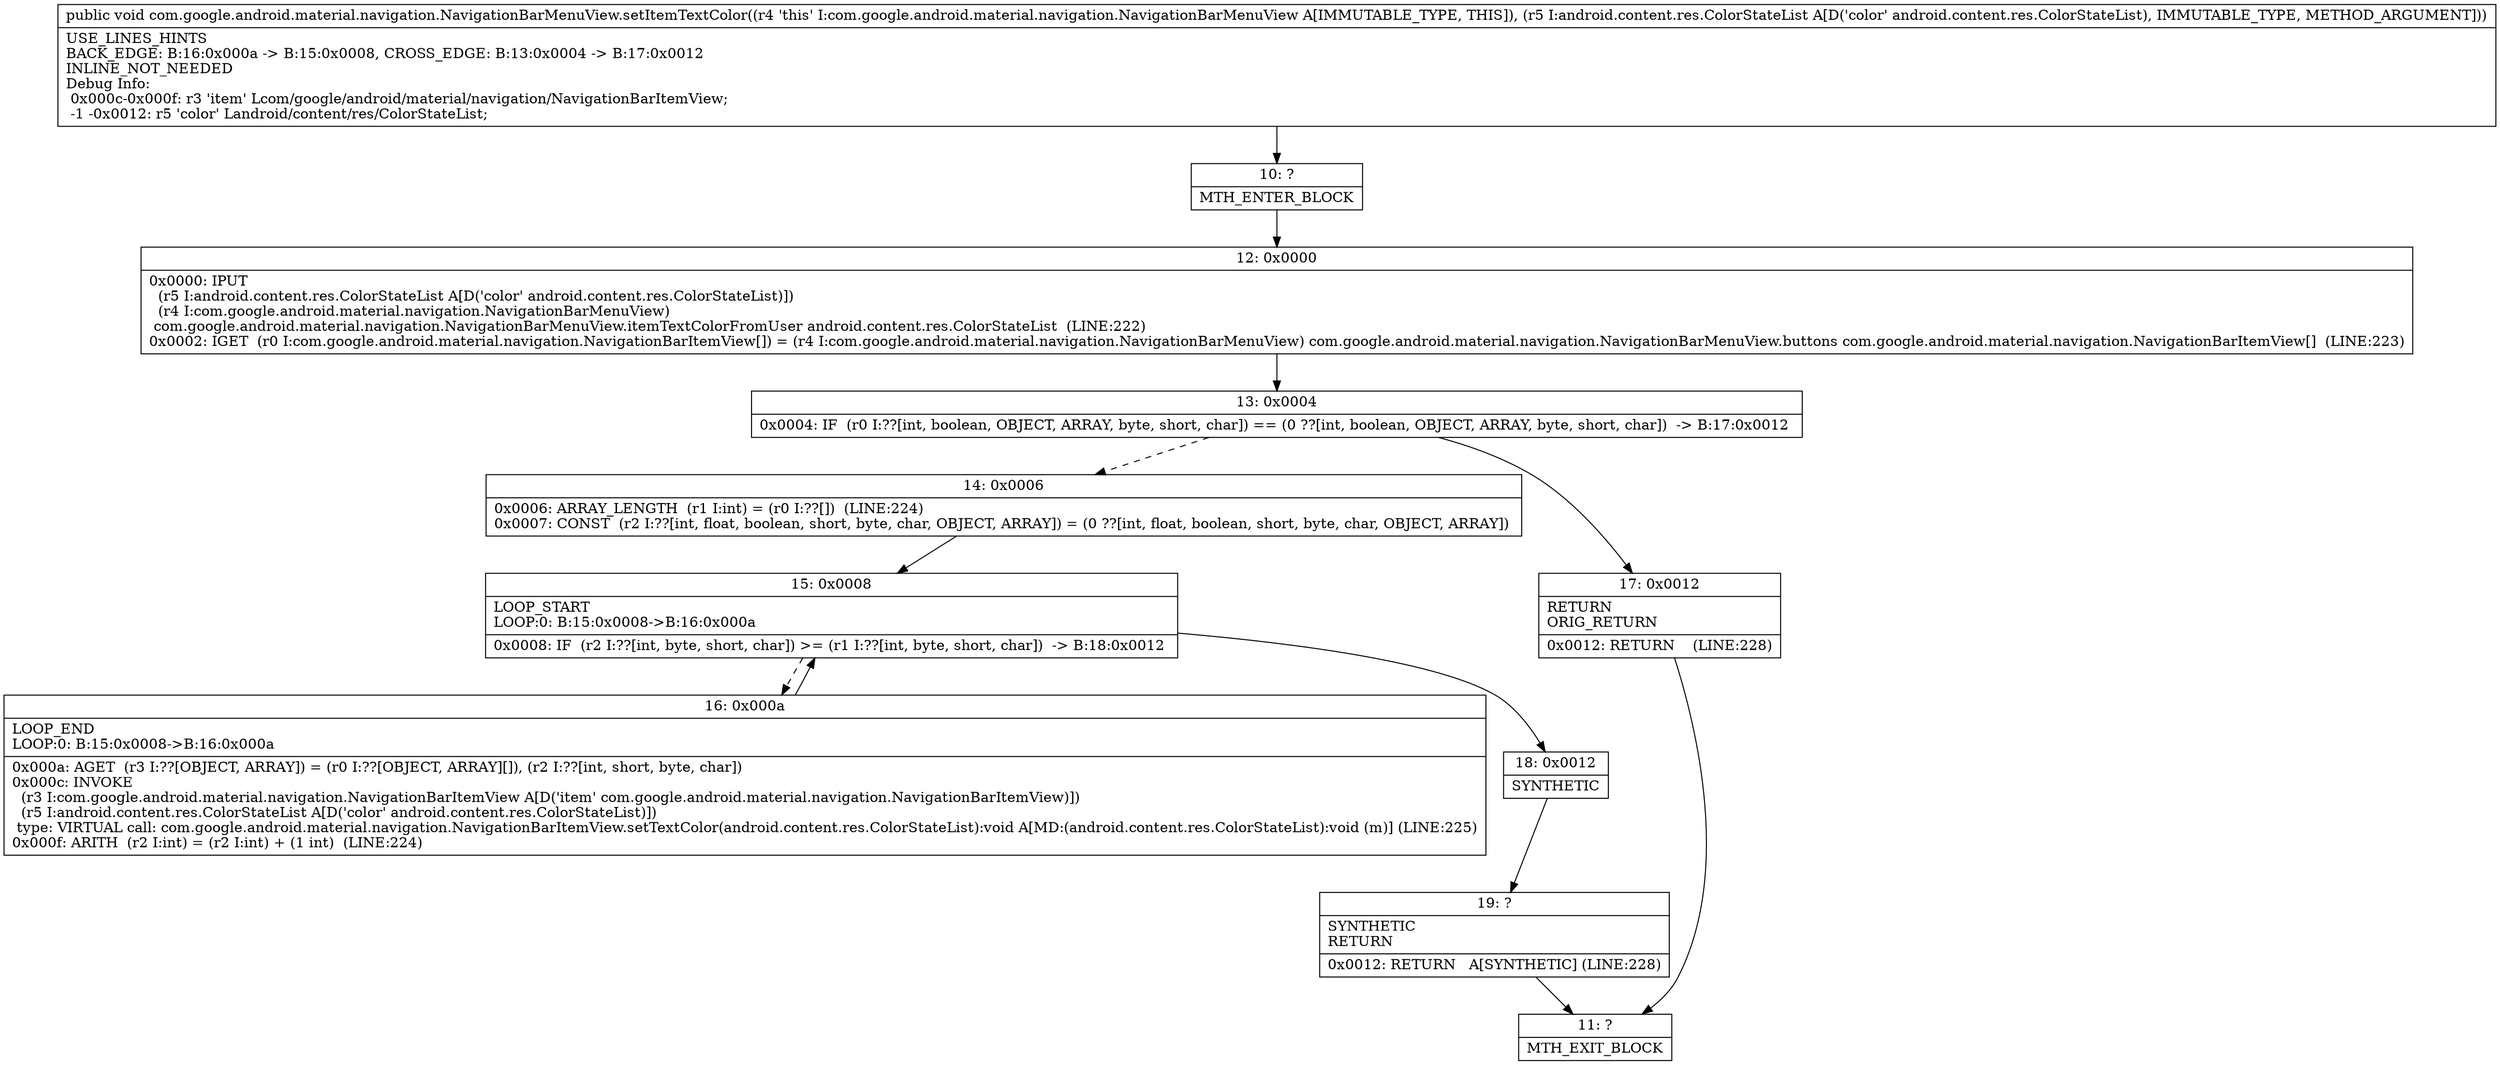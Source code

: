 digraph "CFG forcom.google.android.material.navigation.NavigationBarMenuView.setItemTextColor(Landroid\/content\/res\/ColorStateList;)V" {
Node_10 [shape=record,label="{10\:\ ?|MTH_ENTER_BLOCK\l}"];
Node_12 [shape=record,label="{12\:\ 0x0000|0x0000: IPUT  \l  (r5 I:android.content.res.ColorStateList A[D('color' android.content.res.ColorStateList)])\l  (r4 I:com.google.android.material.navigation.NavigationBarMenuView)\l com.google.android.material.navigation.NavigationBarMenuView.itemTextColorFromUser android.content.res.ColorStateList  (LINE:222)\l0x0002: IGET  (r0 I:com.google.android.material.navigation.NavigationBarItemView[]) = (r4 I:com.google.android.material.navigation.NavigationBarMenuView) com.google.android.material.navigation.NavigationBarMenuView.buttons com.google.android.material.navigation.NavigationBarItemView[]  (LINE:223)\l}"];
Node_13 [shape=record,label="{13\:\ 0x0004|0x0004: IF  (r0 I:??[int, boolean, OBJECT, ARRAY, byte, short, char]) == (0 ??[int, boolean, OBJECT, ARRAY, byte, short, char])  \-\> B:17:0x0012 \l}"];
Node_14 [shape=record,label="{14\:\ 0x0006|0x0006: ARRAY_LENGTH  (r1 I:int) = (r0 I:??[])  (LINE:224)\l0x0007: CONST  (r2 I:??[int, float, boolean, short, byte, char, OBJECT, ARRAY]) = (0 ??[int, float, boolean, short, byte, char, OBJECT, ARRAY]) \l}"];
Node_15 [shape=record,label="{15\:\ 0x0008|LOOP_START\lLOOP:0: B:15:0x0008\-\>B:16:0x000a\l|0x0008: IF  (r2 I:??[int, byte, short, char]) \>= (r1 I:??[int, byte, short, char])  \-\> B:18:0x0012 \l}"];
Node_16 [shape=record,label="{16\:\ 0x000a|LOOP_END\lLOOP:0: B:15:0x0008\-\>B:16:0x000a\l|0x000a: AGET  (r3 I:??[OBJECT, ARRAY]) = (r0 I:??[OBJECT, ARRAY][]), (r2 I:??[int, short, byte, char]) \l0x000c: INVOKE  \l  (r3 I:com.google.android.material.navigation.NavigationBarItemView A[D('item' com.google.android.material.navigation.NavigationBarItemView)])\l  (r5 I:android.content.res.ColorStateList A[D('color' android.content.res.ColorStateList)])\l type: VIRTUAL call: com.google.android.material.navigation.NavigationBarItemView.setTextColor(android.content.res.ColorStateList):void A[MD:(android.content.res.ColorStateList):void (m)] (LINE:225)\l0x000f: ARITH  (r2 I:int) = (r2 I:int) + (1 int)  (LINE:224)\l}"];
Node_18 [shape=record,label="{18\:\ 0x0012|SYNTHETIC\l}"];
Node_19 [shape=record,label="{19\:\ ?|SYNTHETIC\lRETURN\l|0x0012: RETURN   A[SYNTHETIC] (LINE:228)\l}"];
Node_11 [shape=record,label="{11\:\ ?|MTH_EXIT_BLOCK\l}"];
Node_17 [shape=record,label="{17\:\ 0x0012|RETURN\lORIG_RETURN\l|0x0012: RETURN    (LINE:228)\l}"];
MethodNode[shape=record,label="{public void com.google.android.material.navigation.NavigationBarMenuView.setItemTextColor((r4 'this' I:com.google.android.material.navigation.NavigationBarMenuView A[IMMUTABLE_TYPE, THIS]), (r5 I:android.content.res.ColorStateList A[D('color' android.content.res.ColorStateList), IMMUTABLE_TYPE, METHOD_ARGUMENT]))  | USE_LINES_HINTS\lBACK_EDGE: B:16:0x000a \-\> B:15:0x0008, CROSS_EDGE: B:13:0x0004 \-\> B:17:0x0012\lINLINE_NOT_NEEDED\lDebug Info:\l  0x000c\-0x000f: r3 'item' Lcom\/google\/android\/material\/navigation\/NavigationBarItemView;\l  \-1 \-0x0012: r5 'color' Landroid\/content\/res\/ColorStateList;\l}"];
MethodNode -> Node_10;Node_10 -> Node_12;
Node_12 -> Node_13;
Node_13 -> Node_14[style=dashed];
Node_13 -> Node_17;
Node_14 -> Node_15;
Node_15 -> Node_16[style=dashed];
Node_15 -> Node_18;
Node_16 -> Node_15;
Node_18 -> Node_19;
Node_19 -> Node_11;
Node_17 -> Node_11;
}

